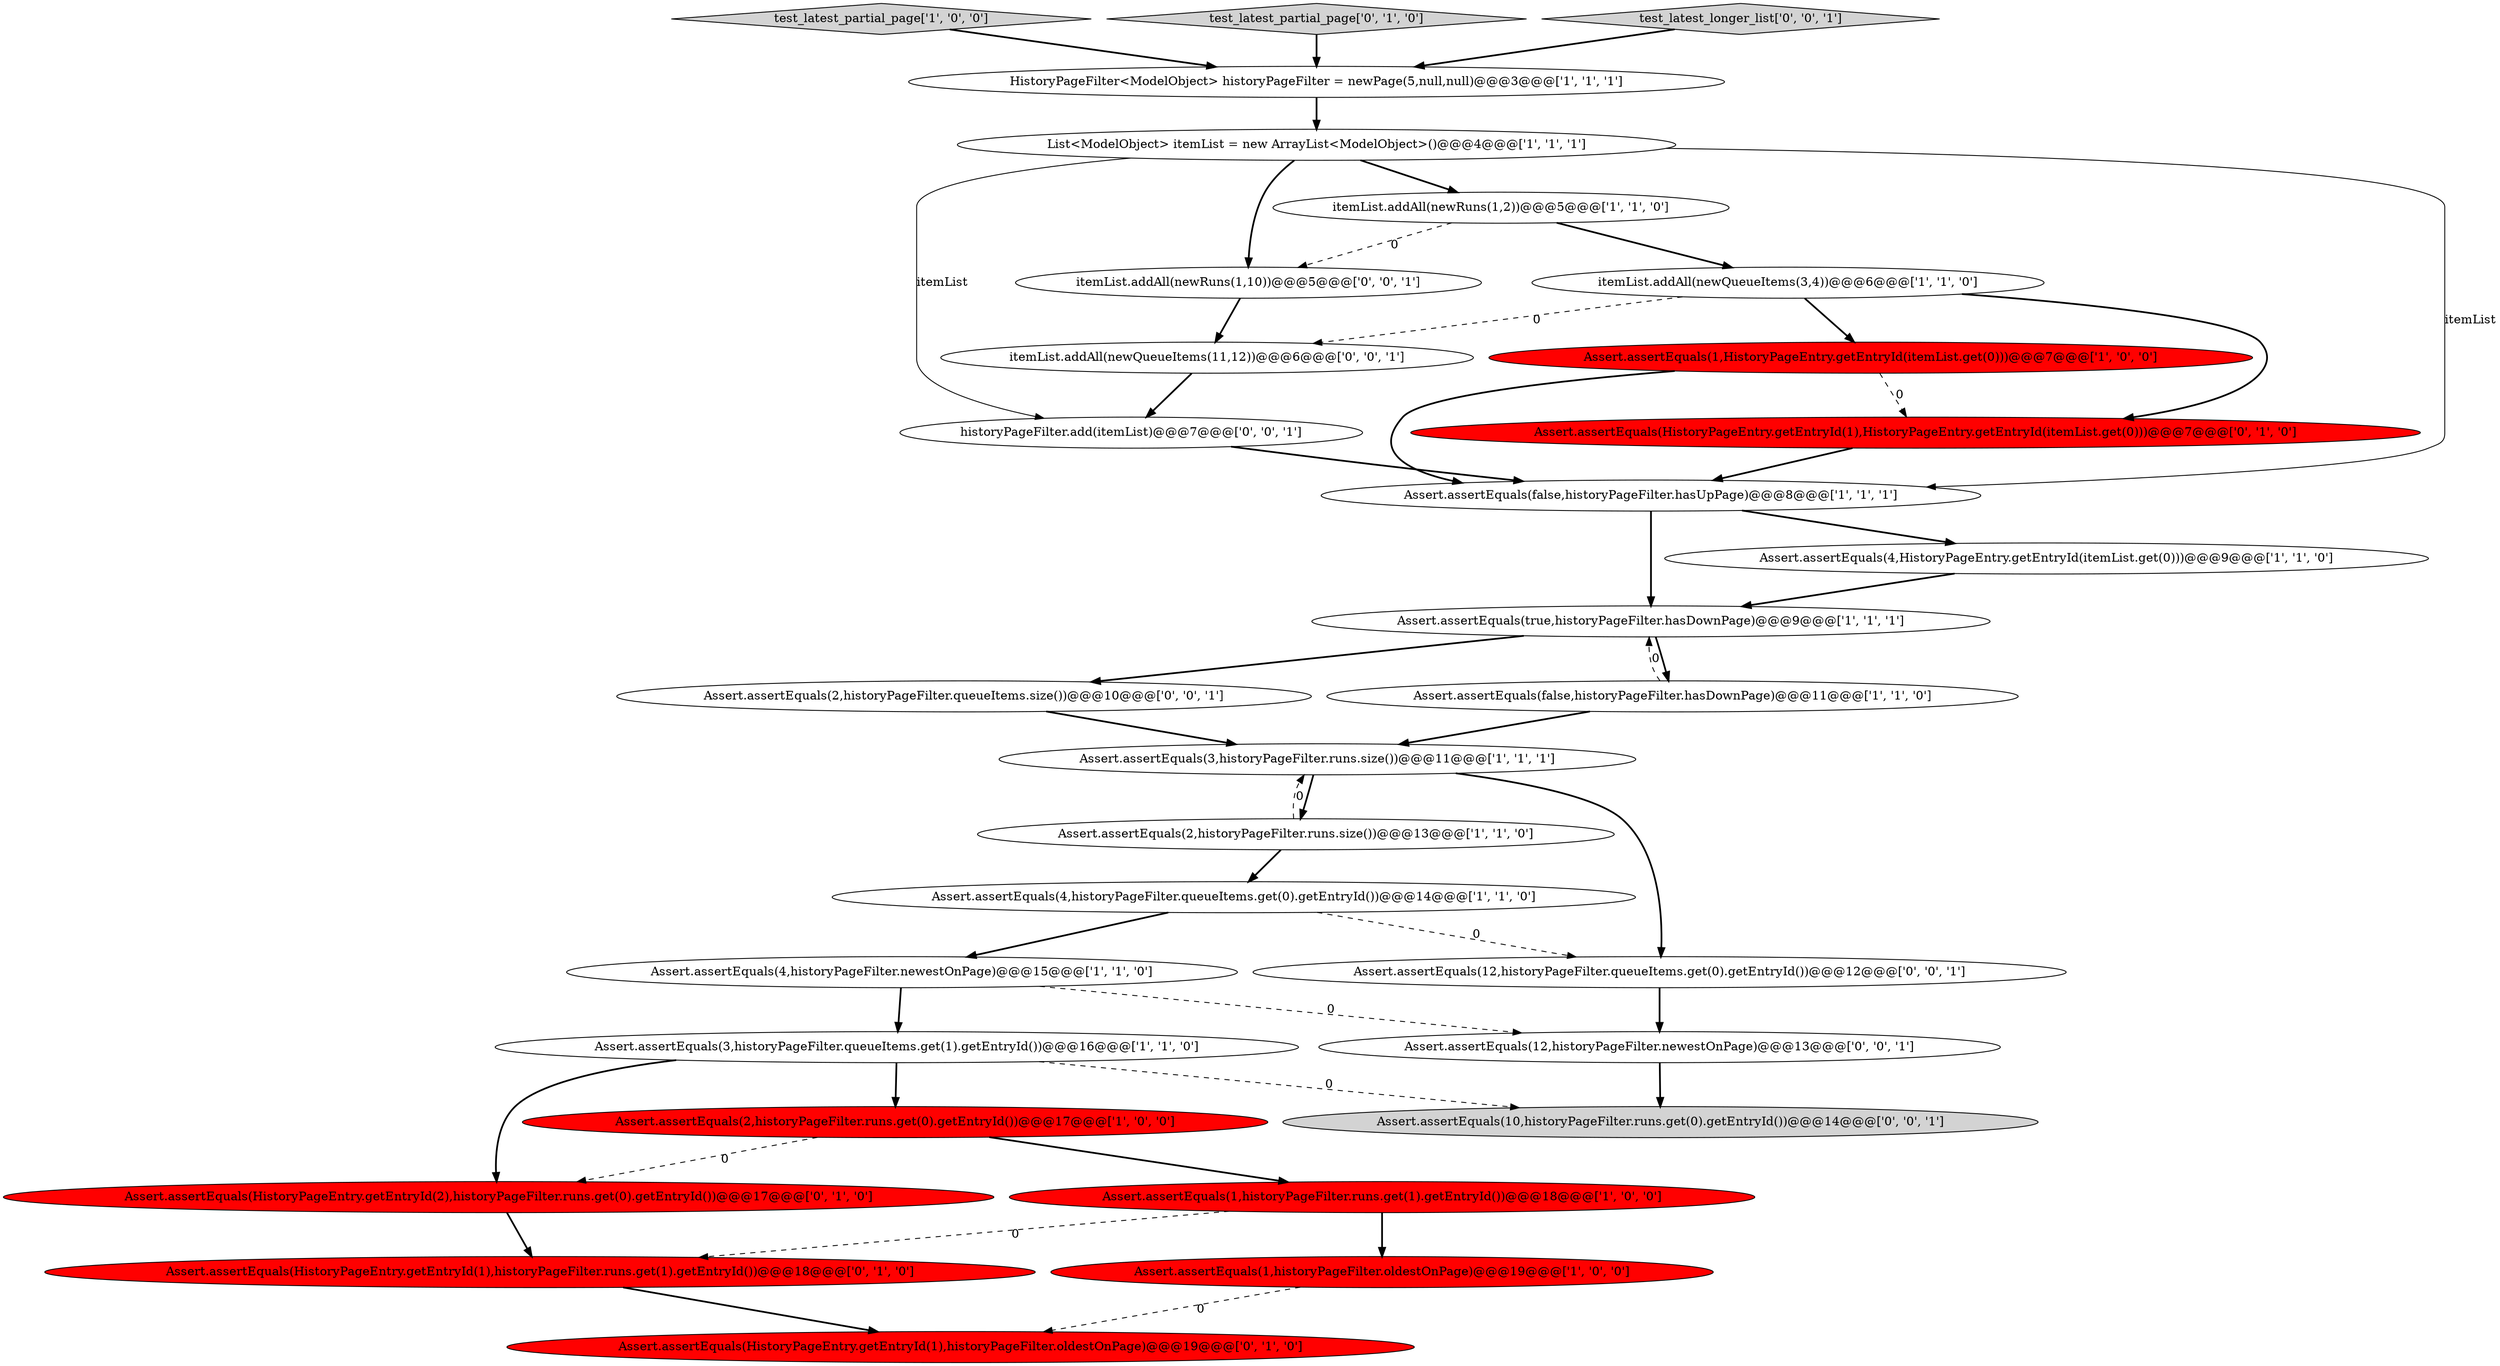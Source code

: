 digraph {
7 [style = filled, label = "Assert.assertEquals(2,historyPageFilter.runs.get(0).getEntryId())@@@17@@@['1', '0', '0']", fillcolor = red, shape = ellipse image = "AAA1AAABBB1BBB"];
26 [style = filled, label = "historyPageFilter.add(itemList)@@@7@@@['0', '0', '1']", fillcolor = white, shape = ellipse image = "AAA0AAABBB3BBB"];
28 [style = filled, label = "Assert.assertEquals(10,historyPageFilter.runs.get(0).getEntryId())@@@14@@@['0', '0', '1']", fillcolor = lightgray, shape = ellipse image = "AAA0AAABBB3BBB"];
21 [style = filled, label = "Assert.assertEquals(HistoryPageEntry.getEntryId(1),historyPageFilter.runs.get(1).getEntryId())@@@18@@@['0', '1', '0']", fillcolor = red, shape = ellipse image = "AAA1AAABBB2BBB"];
5 [style = filled, label = "Assert.assertEquals(3,historyPageFilter.runs.size())@@@11@@@['1', '1', '1']", fillcolor = white, shape = ellipse image = "AAA0AAABBB1BBB"];
20 [style = filled, label = "Assert.assertEquals(HistoryPageEntry.getEntryId(1),HistoryPageEntry.getEntryId(itemList.get(0)))@@@7@@@['0', '1', '0']", fillcolor = red, shape = ellipse image = "AAA1AAABBB2BBB"];
10 [style = filled, label = "Assert.assertEquals(1,HistoryPageEntry.getEntryId(itemList.get(0)))@@@7@@@['1', '0', '0']", fillcolor = red, shape = ellipse image = "AAA1AAABBB1BBB"];
30 [style = filled, label = "Assert.assertEquals(12,historyPageFilter.queueItems.get(0).getEntryId())@@@12@@@['0', '0', '1']", fillcolor = white, shape = ellipse image = "AAA0AAABBB3BBB"];
23 [style = filled, label = "Assert.assertEquals(2,historyPageFilter.queueItems.size())@@@10@@@['0', '0', '1']", fillcolor = white, shape = ellipse image = "AAA0AAABBB3BBB"];
25 [style = filled, label = "itemList.addAll(newRuns(1,10))@@@5@@@['0', '0', '1']", fillcolor = white, shape = ellipse image = "AAA0AAABBB3BBB"];
9 [style = filled, label = "test_latest_partial_page['1', '0', '0']", fillcolor = lightgray, shape = diamond image = "AAA0AAABBB1BBB"];
4 [style = filled, label = "Assert.assertEquals(4,historyPageFilter.queueItems.get(0).getEntryId())@@@14@@@['1', '1', '0']", fillcolor = white, shape = ellipse image = "AAA0AAABBB1BBB"];
3 [style = filled, label = "Assert.assertEquals(2,historyPageFilter.runs.size())@@@13@@@['1', '1', '0']", fillcolor = white, shape = ellipse image = "AAA0AAABBB1BBB"];
24 [style = filled, label = "Assert.assertEquals(12,historyPageFilter.newestOnPage)@@@13@@@['0', '0', '1']", fillcolor = white, shape = ellipse image = "AAA0AAABBB3BBB"];
13 [style = filled, label = "Assert.assertEquals(false,historyPageFilter.hasUpPage)@@@8@@@['1', '1', '1']", fillcolor = white, shape = ellipse image = "AAA0AAABBB1BBB"];
16 [style = filled, label = "HistoryPageFilter<ModelObject> historyPageFilter = newPage(5,null,null)@@@3@@@['1', '1', '1']", fillcolor = white, shape = ellipse image = "AAA0AAABBB1BBB"];
19 [style = filled, label = "test_latest_partial_page['0', '1', '0']", fillcolor = lightgray, shape = diamond image = "AAA0AAABBB2BBB"];
29 [style = filled, label = "test_latest_longer_list['0', '0', '1']", fillcolor = lightgray, shape = diamond image = "AAA0AAABBB3BBB"];
14 [style = filled, label = "List<ModelObject> itemList = new ArrayList<ModelObject>()@@@4@@@['1', '1', '1']", fillcolor = white, shape = ellipse image = "AAA0AAABBB1BBB"];
18 [style = filled, label = "Assert.assertEquals(HistoryPageEntry.getEntryId(1),historyPageFilter.oldestOnPage)@@@19@@@['0', '1', '0']", fillcolor = red, shape = ellipse image = "AAA1AAABBB2BBB"];
22 [style = filled, label = "Assert.assertEquals(HistoryPageEntry.getEntryId(2),historyPageFilter.runs.get(0).getEntryId())@@@17@@@['0', '1', '0']", fillcolor = red, shape = ellipse image = "AAA1AAABBB2BBB"];
0 [style = filled, label = "Assert.assertEquals(3,historyPageFilter.queueItems.get(1).getEntryId())@@@16@@@['1', '1', '0']", fillcolor = white, shape = ellipse image = "AAA0AAABBB1BBB"];
11 [style = filled, label = "Assert.assertEquals(false,historyPageFilter.hasDownPage)@@@11@@@['1', '1', '0']", fillcolor = white, shape = ellipse image = "AAA0AAABBB1BBB"];
17 [style = filled, label = "Assert.assertEquals(4,historyPageFilter.newestOnPage)@@@15@@@['1', '1', '0']", fillcolor = white, shape = ellipse image = "AAA0AAABBB1BBB"];
6 [style = filled, label = "Assert.assertEquals(1,historyPageFilter.oldestOnPage)@@@19@@@['1', '0', '0']", fillcolor = red, shape = ellipse image = "AAA1AAABBB1BBB"];
1 [style = filled, label = "itemList.addAll(newQueueItems(3,4))@@@6@@@['1', '1', '0']", fillcolor = white, shape = ellipse image = "AAA0AAABBB1BBB"];
2 [style = filled, label = "Assert.assertEquals(4,HistoryPageEntry.getEntryId(itemList.get(0)))@@@9@@@['1', '1', '0']", fillcolor = white, shape = ellipse image = "AAA0AAABBB1BBB"];
8 [style = filled, label = "Assert.assertEquals(1,historyPageFilter.runs.get(1).getEntryId())@@@18@@@['1', '0', '0']", fillcolor = red, shape = ellipse image = "AAA1AAABBB1BBB"];
15 [style = filled, label = "Assert.assertEquals(true,historyPageFilter.hasDownPage)@@@9@@@['1', '1', '1']", fillcolor = white, shape = ellipse image = "AAA0AAABBB1BBB"];
12 [style = filled, label = "itemList.addAll(newRuns(1,2))@@@5@@@['1', '1', '0']", fillcolor = white, shape = ellipse image = "AAA0AAABBB1BBB"];
27 [style = filled, label = "itemList.addAll(newQueueItems(11,12))@@@6@@@['0', '0', '1']", fillcolor = white, shape = ellipse image = "AAA0AAABBB3BBB"];
5->3 [style = bold, label=""];
3->5 [style = dashed, label="0"];
24->28 [style = bold, label=""];
15->23 [style = bold, label=""];
30->24 [style = bold, label=""];
14->25 [style = bold, label=""];
20->13 [style = bold, label=""];
4->17 [style = bold, label=""];
23->5 [style = bold, label=""];
17->24 [style = dashed, label="0"];
11->15 [style = dashed, label="0"];
1->27 [style = dashed, label="0"];
22->21 [style = bold, label=""];
1->20 [style = bold, label=""];
14->26 [style = solid, label="itemList"];
4->30 [style = dashed, label="0"];
8->6 [style = bold, label=""];
8->21 [style = dashed, label="0"];
7->8 [style = bold, label=""];
12->1 [style = bold, label=""];
0->28 [style = dashed, label="0"];
3->4 [style = bold, label=""];
9->16 [style = bold, label=""];
21->18 [style = bold, label=""];
26->13 [style = bold, label=""];
19->16 [style = bold, label=""];
0->7 [style = bold, label=""];
6->18 [style = dashed, label="0"];
25->27 [style = bold, label=""];
11->5 [style = bold, label=""];
17->0 [style = bold, label=""];
12->25 [style = dashed, label="0"];
15->11 [style = bold, label=""];
10->13 [style = bold, label=""];
14->13 [style = solid, label="itemList"];
0->22 [style = bold, label=""];
14->12 [style = bold, label=""];
2->15 [style = bold, label=""];
16->14 [style = bold, label=""];
10->20 [style = dashed, label="0"];
13->15 [style = bold, label=""];
5->30 [style = bold, label=""];
1->10 [style = bold, label=""];
29->16 [style = bold, label=""];
7->22 [style = dashed, label="0"];
13->2 [style = bold, label=""];
27->26 [style = bold, label=""];
}
